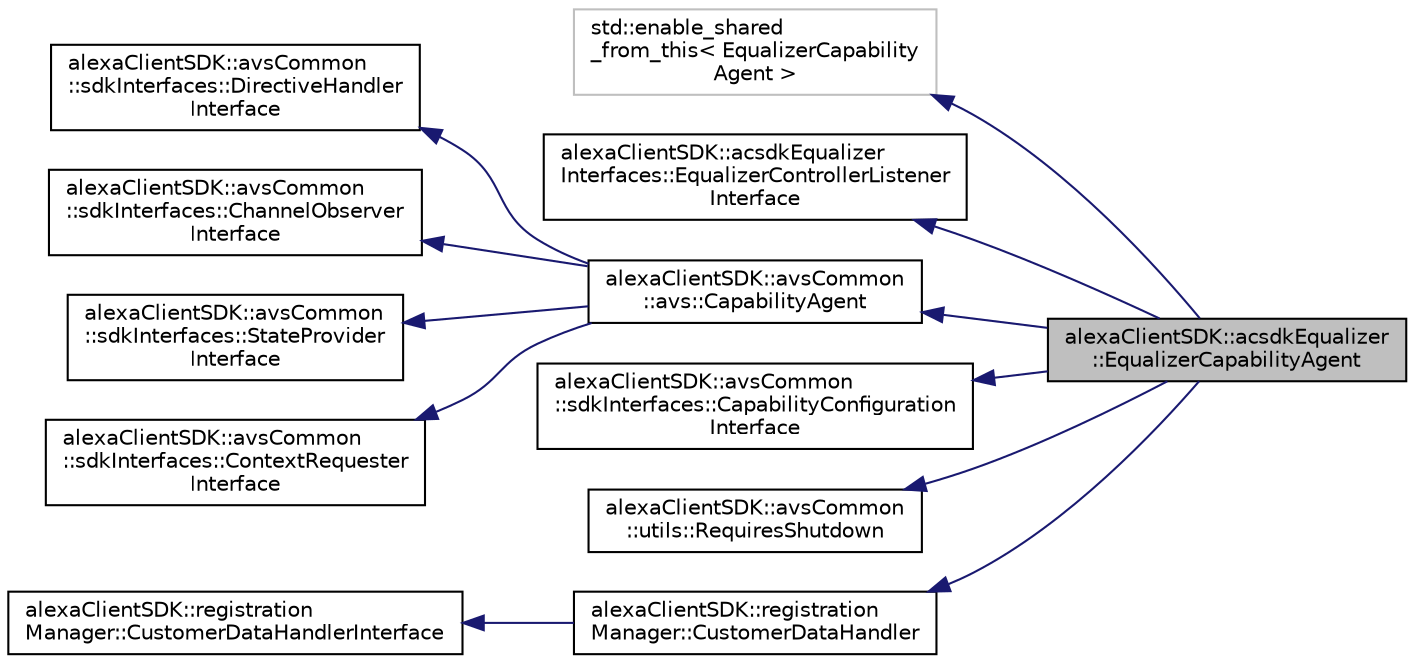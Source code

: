 digraph "alexaClientSDK::acsdkEqualizer::EqualizerCapabilityAgent"
{
  edge [fontname="Helvetica",fontsize="10",labelfontname="Helvetica",labelfontsize="10"];
  node [fontname="Helvetica",fontsize="10",shape=record];
  rankdir="LR";
  Node12 [label="alexaClientSDK::acsdkEqualizer\l::EqualizerCapabilityAgent",height=0.2,width=0.4,color="black", fillcolor="grey75", style="filled", fontcolor="black"];
  Node13 -> Node12 [dir="back",color="midnightblue",fontsize="10",style="solid",fontname="Helvetica"];
  Node13 [label="std::enable_shared\l_from_this\< EqualizerCapability\lAgent \>",height=0.2,width=0.4,color="grey75", fillcolor="white", style="filled"];
  Node14 -> Node12 [dir="back",color="midnightblue",fontsize="10",style="solid",fontname="Helvetica"];
  Node14 [label="alexaClientSDK::acsdkEqualizer\lInterfaces::EqualizerControllerListener\lInterface",height=0.2,width=0.4,color="black", fillcolor="white", style="filled",URL="$classalexa_client_s_d_k_1_1acsdk_equalizer_interfaces_1_1_equalizer_controller_listener_interface.html"];
  Node15 -> Node12 [dir="back",color="midnightblue",fontsize="10",style="solid",fontname="Helvetica"];
  Node15 [label="alexaClientSDK::avsCommon\l::avs::CapabilityAgent",height=0.2,width=0.4,color="black", fillcolor="white", style="filled",URL="$classalexa_client_s_d_k_1_1avs_common_1_1avs_1_1_capability_agent.html"];
  Node16 -> Node15 [dir="back",color="midnightblue",fontsize="10",style="solid",fontname="Helvetica"];
  Node16 [label="alexaClientSDK::avsCommon\l::sdkInterfaces::DirectiveHandler\lInterface",height=0.2,width=0.4,color="black", fillcolor="white", style="filled",URL="$classalexa_client_s_d_k_1_1avs_common_1_1sdk_interfaces_1_1_directive_handler_interface.html"];
  Node17 -> Node15 [dir="back",color="midnightblue",fontsize="10",style="solid",fontname="Helvetica"];
  Node17 [label="alexaClientSDK::avsCommon\l::sdkInterfaces::ChannelObserver\lInterface",height=0.2,width=0.4,color="black", fillcolor="white", style="filled",URL="$classalexa_client_s_d_k_1_1avs_common_1_1sdk_interfaces_1_1_channel_observer_interface.html"];
  Node18 -> Node15 [dir="back",color="midnightblue",fontsize="10",style="solid",fontname="Helvetica"];
  Node18 [label="alexaClientSDK::avsCommon\l::sdkInterfaces::StateProvider\lInterface",height=0.2,width=0.4,color="black", fillcolor="white", style="filled",URL="$classalexa_client_s_d_k_1_1avs_common_1_1sdk_interfaces_1_1_state_provider_interface.html"];
  Node19 -> Node15 [dir="back",color="midnightblue",fontsize="10",style="solid",fontname="Helvetica"];
  Node19 [label="alexaClientSDK::avsCommon\l::sdkInterfaces::ContextRequester\lInterface",height=0.2,width=0.4,color="black", fillcolor="white", style="filled",URL="$classalexa_client_s_d_k_1_1avs_common_1_1sdk_interfaces_1_1_context_requester_interface.html"];
  Node20 -> Node12 [dir="back",color="midnightblue",fontsize="10",style="solid",fontname="Helvetica"];
  Node20 [label="alexaClientSDK::avsCommon\l::sdkInterfaces::CapabilityConfiguration\lInterface",height=0.2,width=0.4,color="black", fillcolor="white", style="filled",URL="$classalexa_client_s_d_k_1_1avs_common_1_1sdk_interfaces_1_1_capability_configuration_interface.html"];
  Node21 -> Node12 [dir="back",color="midnightblue",fontsize="10",style="solid",fontname="Helvetica"];
  Node21 [label="alexaClientSDK::avsCommon\l::utils::RequiresShutdown",height=0.2,width=0.4,color="black", fillcolor="white", style="filled",URL="$classalexa_client_s_d_k_1_1avs_common_1_1utils_1_1_requires_shutdown.html"];
  Node22 -> Node12 [dir="back",color="midnightblue",fontsize="10",style="solid",fontname="Helvetica"];
  Node22 [label="alexaClientSDK::registration\lManager::CustomerDataHandler",height=0.2,width=0.4,color="black", fillcolor="white", style="filled",URL="$classalexa_client_s_d_k_1_1registration_manager_1_1_customer_data_handler.html"];
  Node23 -> Node22 [dir="back",color="midnightblue",fontsize="10",style="solid",fontname="Helvetica"];
  Node23 [label="alexaClientSDK::registration\lManager::CustomerDataHandlerInterface",height=0.2,width=0.4,color="black", fillcolor="white", style="filled",URL="$classalexa_client_s_d_k_1_1registration_manager_1_1_customer_data_handler_interface.html"];
}
